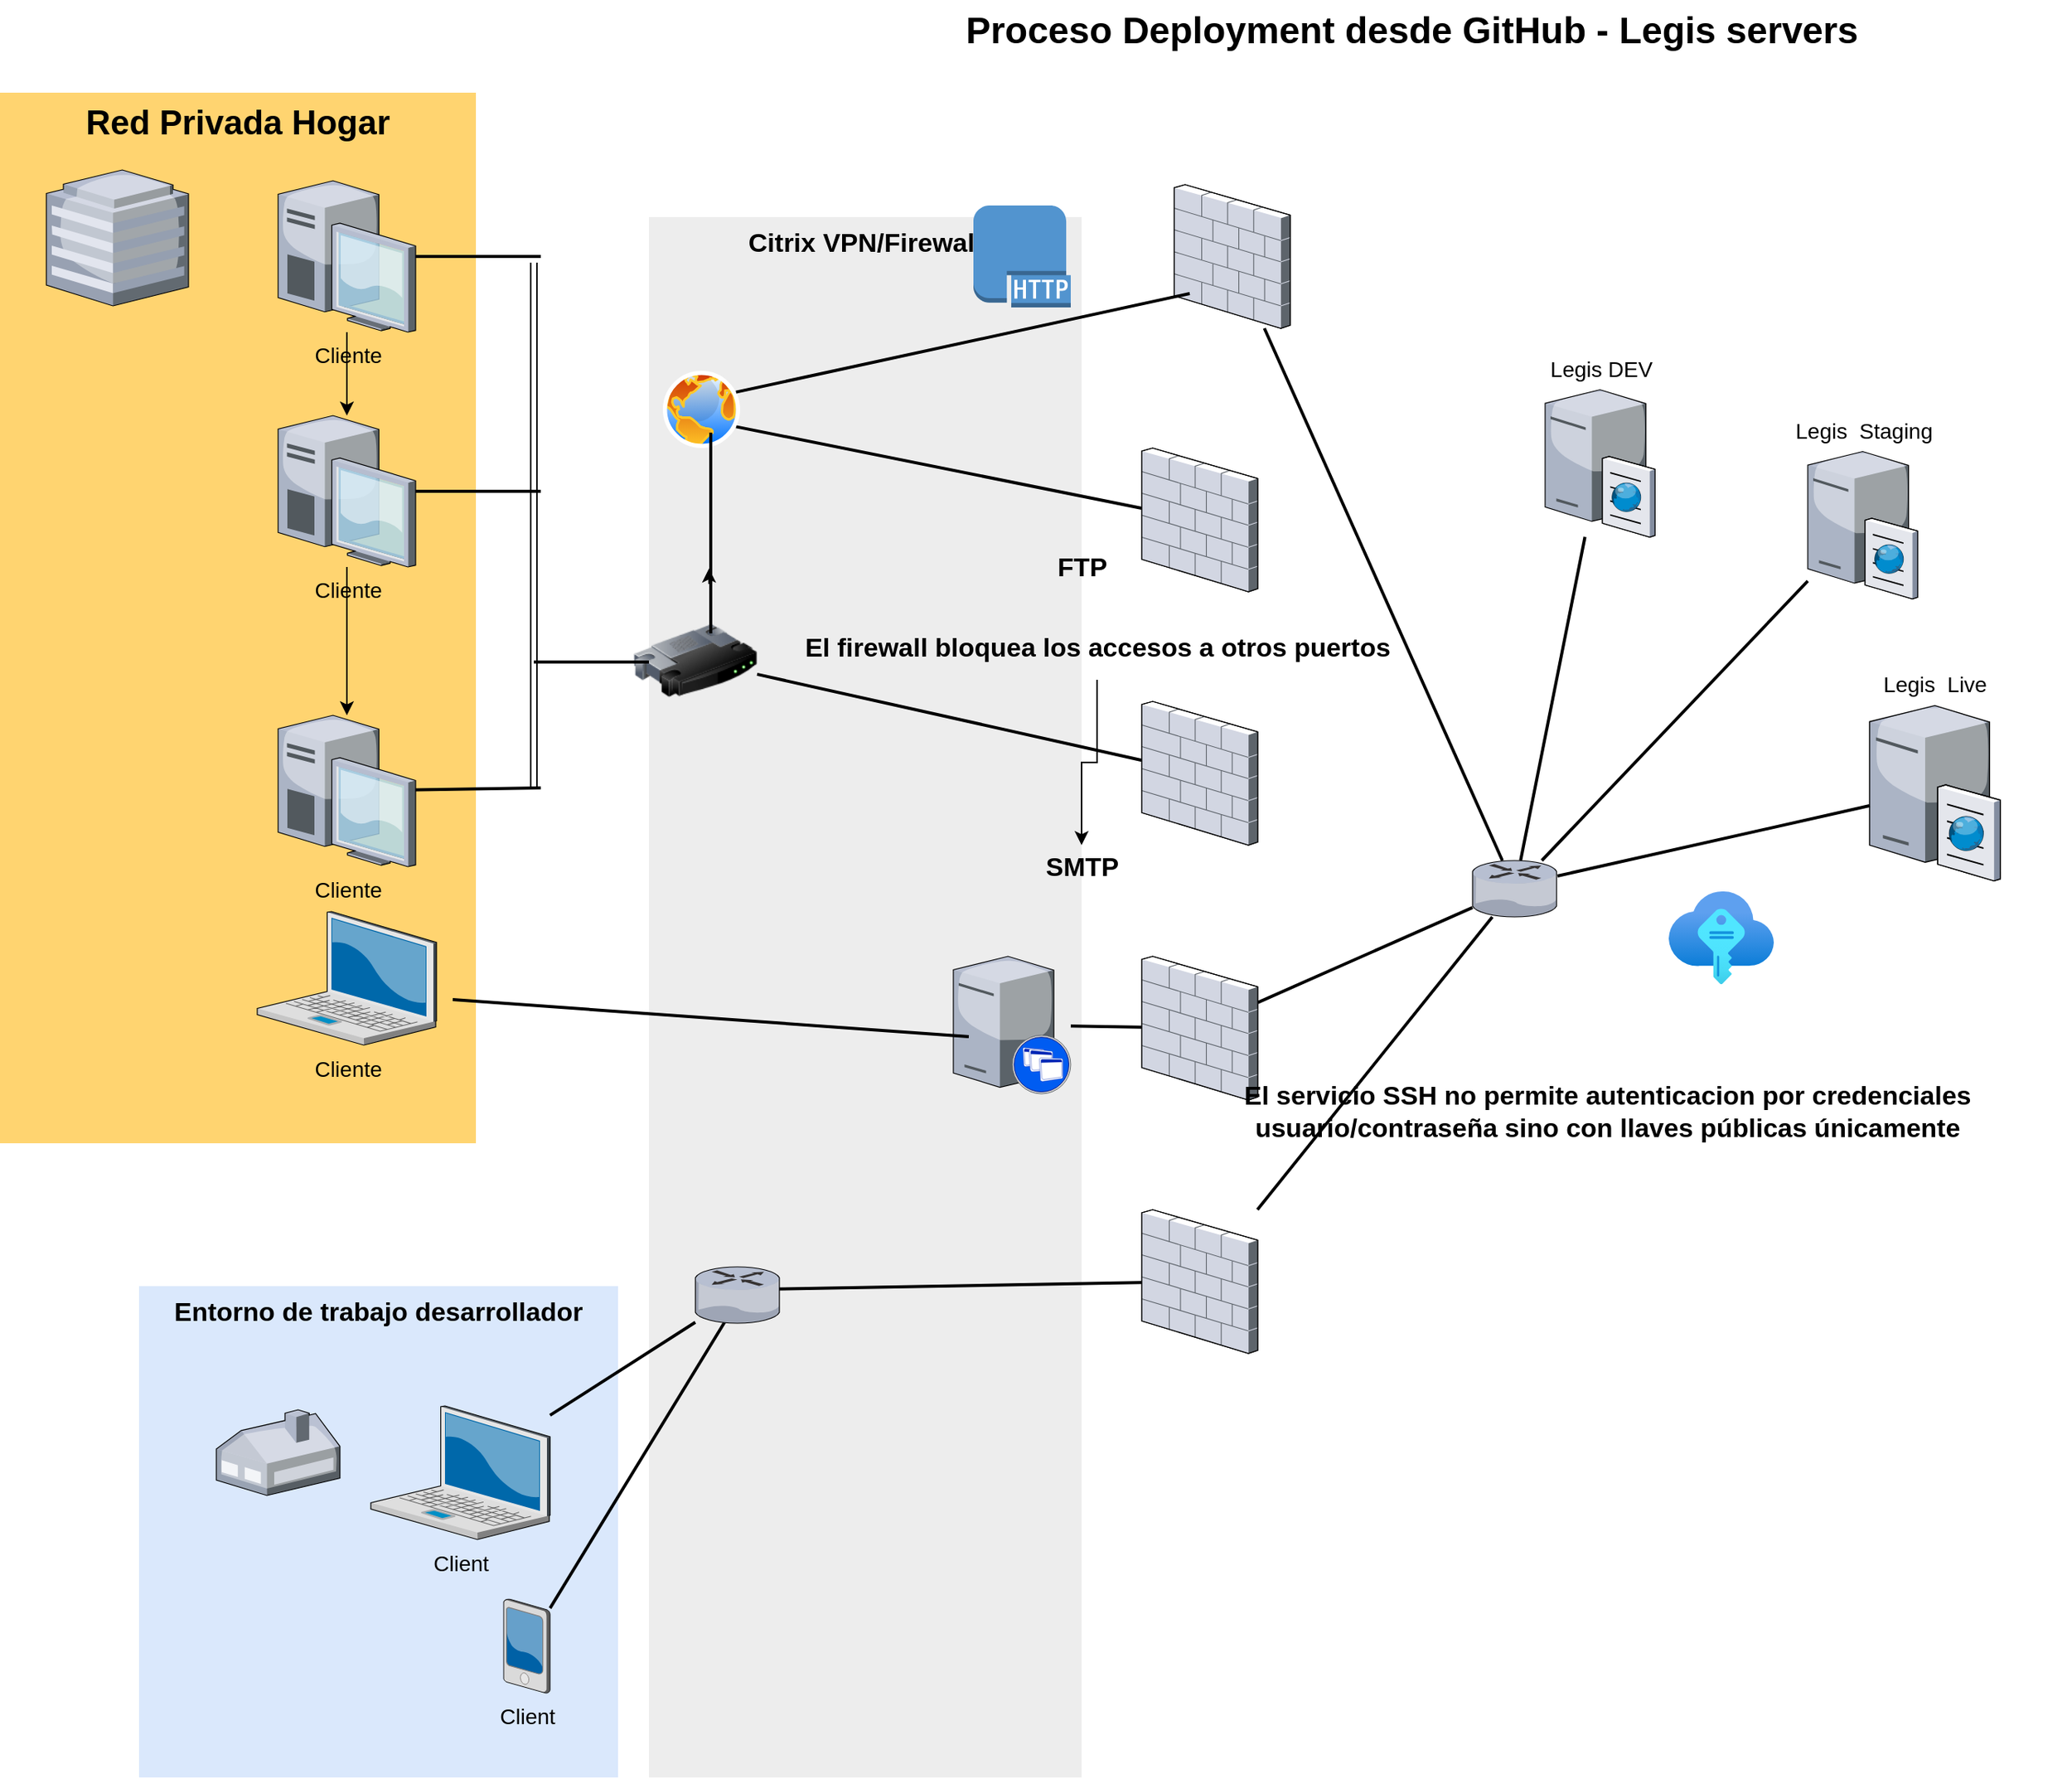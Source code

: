 <mxfile version="20.8.18" type="github">
  <diagram name="Page-1" id="e3a06f82-3646-2815-327d-82caf3d4e204">
    <mxGraphModel dx="1154" dy="707" grid="1" gridSize="10" guides="1" tooltips="1" connect="1" arrows="1" fold="1" page="1" pageScale="1.5" pageWidth="1169" pageHeight="826" background="none" math="0" shadow="0">
      <root>
        <mxCell id="0" style=";html=1;" />
        <mxCell id="1" style=";html=1;" parent="0" />
        <mxCell id="6a7d8f32e03d9370-59" value="&lt;b&gt;&lt;font style=&quot;font-size: 17px;&quot;&gt;Citrix VPN/Firewall&lt;/font&gt;&lt;/b&gt;" style="whiteSpace=wrap;html=1;fillColor=#EDEDED;fontSize=14;strokeColor=none;verticalAlign=top;" parent="1" vertex="1">
          <mxGeometry x="440" y="170.5" width="280" height="1010" as="geometry" />
        </mxCell>
        <mxCell id="6a7d8f32e03d9370-58" value="&lt;b&gt;&lt;font style=&quot;font-size: 17px;&quot;&gt;Entorno de trabajo desarrollador&lt;/font&gt;&lt;/b&gt;" style="whiteSpace=wrap;html=1;fillColor=#dae8fc;fontSize=14;strokeColor=none;verticalAlign=top;" parent="1" vertex="1">
          <mxGeometry x="110" y="862.5" width="310" height="318" as="geometry" />
        </mxCell>
        <mxCell id="6a7d8f32e03d9370-57" value="&lt;span style=&quot;font-size: 22px;&quot;&gt;&lt;b&gt;Red Privada Hogar&lt;/b&gt;&lt;/span&gt;" style="whiteSpace=wrap;html=1;fillColor=#FFD470;gradientColor=none;fontSize=14;strokeColor=none;verticalAlign=top;" parent="1" vertex="1">
          <mxGeometry x="20" y="90" width="308" height="680" as="geometry" />
        </mxCell>
        <mxCell id="6a7d8f32e03d9370-36" style="edgeStyle=none;rounded=0;html=1;startSize=10;endSize=10;jettySize=auto;orthogonalLoop=1;fontSize=14;endArrow=none;endFill=0;strokeWidth=2;" parent="1" source="6a7d8f32e03d9370-1" target="V57QL-Uh2hENHFdYB1Zh-9" edge="1">
          <mxGeometry relative="1" as="geometry" />
        </mxCell>
        <mxCell id="6a7d8f32e03d9370-1" value="Client" style="verticalLabelPosition=bottom;aspect=fixed;html=1;verticalAlign=top;strokeColor=none;shape=mxgraph.citrix.laptop_2;fillColor=#66B2FF;gradientColor=#0066CC;fontSize=14;" parent="1" vertex="1">
          <mxGeometry x="260.0" y="940" width="116" height="86.5" as="geometry" />
        </mxCell>
        <mxCell id="6a7d8f32e03d9370-2" value="Cliente" style="verticalLabelPosition=bottom;aspect=fixed;html=1;verticalAlign=top;strokeColor=none;shape=mxgraph.citrix.laptop_2;fillColor=#66B2FF;gradientColor=#0066CC;fontSize=14;" parent="1" vertex="1">
          <mxGeometry x="186.5" y="620" width="116" height="86.5" as="geometry" />
        </mxCell>
        <mxCell id="6a7d8f32e03d9370-34" style="edgeStyle=none;rounded=0;html=1;startSize=10;endSize=10;jettySize=auto;orthogonalLoop=1;fontSize=14;endArrow=none;endFill=0;strokeWidth=2;" parent="1" source="6a7d8f32e03d9370-3" edge="1">
          <mxGeometry relative="1" as="geometry">
            <mxPoint x="370" y="540" as="targetPoint" />
          </mxGeometry>
        </mxCell>
        <mxCell id="6a7d8f32e03d9370-3" value="Cliente" style="verticalLabelPosition=bottom;aspect=fixed;html=1;verticalAlign=top;strokeColor=none;shape=mxgraph.citrix.desktop;fillColor=#66B2FF;gradientColor=#0066CC;fontSize=14;" parent="1" vertex="1">
          <mxGeometry x="200.0" y="493.0" width="89" height="98" as="geometry" />
        </mxCell>
        <mxCell id="6a7d8f32e03d9370-33" style="edgeStyle=none;rounded=0;html=1;startSize=10;endSize=10;jettySize=auto;orthogonalLoop=1;fontSize=14;endArrow=none;endFill=0;strokeWidth=2;" parent="1" source="6a7d8f32e03d9370-4" edge="1">
          <mxGeometry relative="1" as="geometry">
            <mxPoint x="370" y="348" as="targetPoint" />
          </mxGeometry>
        </mxCell>
        <mxCell id="V57QL-Uh2hENHFdYB1Zh-13" value="" style="edgeStyle=orthogonalEdgeStyle;rounded=0;orthogonalLoop=1;jettySize=auto;html=1;fontSize=22;" edge="1" parent="1" source="6a7d8f32e03d9370-4" target="6a7d8f32e03d9370-3">
          <mxGeometry relative="1" as="geometry" />
        </mxCell>
        <mxCell id="6a7d8f32e03d9370-4" value="Cliente" style="verticalLabelPosition=bottom;aspect=fixed;html=1;verticalAlign=top;strokeColor=none;shape=mxgraph.citrix.desktop;fillColor=#66B2FF;gradientColor=#0066CC;fontSize=14;" parent="1" vertex="1">
          <mxGeometry x="200.0" y="299.0" width="89" height="98" as="geometry" />
        </mxCell>
        <mxCell id="6a7d8f32e03d9370-32" style="edgeStyle=none;rounded=0;html=1;startSize=10;endSize=10;jettySize=auto;orthogonalLoop=1;fontSize=14;endArrow=none;endFill=0;strokeWidth=2;" parent="1" source="6a7d8f32e03d9370-5" edge="1">
          <mxGeometry relative="1" as="geometry">
            <mxPoint x="370" y="196" as="targetPoint" />
          </mxGeometry>
        </mxCell>
        <mxCell id="V57QL-Uh2hENHFdYB1Zh-12" value="" style="edgeStyle=orthogonalEdgeStyle;rounded=0;orthogonalLoop=1;jettySize=auto;html=1;fontSize=22;" edge="1" parent="1" source="6a7d8f32e03d9370-5" target="6a7d8f32e03d9370-4">
          <mxGeometry relative="1" as="geometry" />
        </mxCell>
        <mxCell id="6a7d8f32e03d9370-5" value="Cliente" style="verticalLabelPosition=bottom;aspect=fixed;html=1;verticalAlign=top;strokeColor=none;shape=mxgraph.citrix.desktop;fillColor=#66B2FF;gradientColor=#0066CC;fontSize=14;" parent="1" vertex="1">
          <mxGeometry x="200.0" y="147.0" width="89" height="98" as="geometry" />
        </mxCell>
        <mxCell id="6a7d8f32e03d9370-37" style="edgeStyle=none;rounded=0;html=1;startSize=10;endSize=10;jettySize=auto;orthogonalLoop=1;fontSize=14;endArrow=none;endFill=0;strokeWidth=2;entryX=0.447;entryY=0.729;entryDx=0;entryDy=0;entryPerimeter=0;" parent="1" source="6a7d8f32e03d9370-6" target="V57QL-Uh2hENHFdYB1Zh-9" edge="1">
          <mxGeometry relative="1" as="geometry" />
        </mxCell>
        <mxCell id="6a7d8f32e03d9370-6" value="Client" style="verticalLabelPosition=bottom;aspect=fixed;html=1;verticalAlign=top;strokeColor=none;shape=mxgraph.citrix.pda;fillColor=#66B2FF;gradientColor=#0066CC;fontSize=14;" parent="1" vertex="1">
          <mxGeometry x="346.0" y="1065" width="30" height="61" as="geometry" />
        </mxCell>
        <mxCell id="6a7d8f32e03d9370-39" style="edgeStyle=none;rounded=0;html=1;startSize=10;endSize=10;jettySize=auto;orthogonalLoop=1;fontSize=14;endArrow=none;endFill=0;strokeWidth=2;exitX=0.888;exitY=0.395;exitDx=0;exitDy=0;exitPerimeter=0;" parent="1" source="V57QL-Uh2hENHFdYB1Zh-9" target="6a7d8f32e03d9370-21" edge="1">
          <mxGeometry relative="1" as="geometry">
            <mxPoint x="737" y="846" as="targetPoint" />
            <mxPoint x="713" y="858.126" as="sourcePoint" />
          </mxGeometry>
        </mxCell>
        <mxCell id="6a7d8f32e03d9370-40" style="edgeStyle=none;rounded=0;html=1;startSize=10;endSize=10;jettySize=auto;orthogonalLoop=1;fontSize=14;endArrow=none;endFill=0;strokeWidth=2;" parent="1" source="6a7d8f32e03d9370-9" target="6a7d8f32e03d9370-20" edge="1">
          <mxGeometry relative="1" as="geometry" />
        </mxCell>
        <mxCell id="6a7d8f32e03d9370-9" value="" style="verticalLabelPosition=bottom;aspect=fixed;html=1;verticalAlign=top;strokeColor=none;shape=mxgraph.citrix.xenapp_server;fillColor=#66B2FF;gradientColor=#0066CC;fontSize=14;" parent="1" vertex="1">
          <mxGeometry x="637.0" y="649" width="76" height="89" as="geometry" />
        </mxCell>
        <mxCell id="6a7d8f32e03d9370-41" style="edgeStyle=none;rounded=0;html=1;startSize=10;endSize=10;jettySize=auto;orthogonalLoop=1;fontSize=14;endArrow=none;endFill=0;strokeWidth=2;" parent="1" source="V57QL-Uh2hENHFdYB1Zh-15" target="6a7d8f32e03d9370-19" edge="1">
          <mxGeometry relative="1" as="geometry">
            <mxPoint x="713" y="529.126" as="sourcePoint" />
          </mxGeometry>
        </mxCell>
        <mxCell id="6a7d8f32e03d9370-42" style="edgeStyle=none;rounded=0;html=1;startSize=10;endSize=10;jettySize=auto;orthogonalLoop=1;fontSize=14;endArrow=none;endFill=0;strokeWidth=2;exitX=1;exitY=0.75;exitDx=0;exitDy=0;" parent="1" source="V57QL-Uh2hENHFdYB1Zh-14" target="6a7d8f32e03d9370-18" edge="1">
          <mxGeometry relative="1" as="geometry">
            <mxPoint x="713" y="365.126" as="sourcePoint" />
          </mxGeometry>
        </mxCell>
        <mxCell id="6a7d8f32e03d9370-51" style="edgeStyle=none;rounded=0;html=1;startSize=10;endSize=10;jettySize=auto;orthogonalLoop=1;fontSize=14;endArrow=none;endFill=0;strokeWidth=2;" parent="1" source="6a7d8f32e03d9370-13" target="6a7d8f32e03d9370-15" edge="1">
          <mxGeometry relative="1" as="geometry" />
        </mxCell>
        <mxCell id="6a7d8f32e03d9370-52" style="edgeStyle=none;rounded=0;html=1;startSize=10;endSize=10;jettySize=auto;orthogonalLoop=1;fontSize=14;endArrow=none;endFill=0;strokeWidth=2;" parent="1" source="6a7d8f32e03d9370-13" target="V57QL-Uh2hENHFdYB1Zh-1" edge="1">
          <mxGeometry relative="1" as="geometry">
            <mxPoint x="1175" y="544.709" as="targetPoint" />
          </mxGeometry>
        </mxCell>
        <mxCell id="6a7d8f32e03d9370-13" value="" style="verticalLabelPosition=bottom;aspect=fixed;html=1;verticalAlign=top;strokeColor=none;shape=mxgraph.citrix.router;fillColor=#66B2FF;gradientColor=#0066CC;fontSize=14;" parent="1" vertex="1">
          <mxGeometry x="973" y="587" width="55" height="36.5" as="geometry" />
        </mxCell>
        <mxCell id="6a7d8f32e03d9370-15" value="Legis DEV" style="verticalLabelPosition=top;aspect=fixed;html=1;verticalAlign=bottom;strokeColor=none;shape=mxgraph.citrix.cache_server;fillColor=#66B2FF;gradientColor=#0066CC;fontSize=14;labelPosition=center;align=center;" parent="1" vertex="1">
          <mxGeometry x="1020" y="280" width="71" height="97.5" as="geometry" />
        </mxCell>
        <mxCell id="6a7d8f32e03d9370-44" style="edgeStyle=none;rounded=0;html=1;startSize=10;endSize=10;jettySize=auto;orthogonalLoop=1;fontSize=14;endArrow=none;endFill=0;strokeWidth=2;" parent="1" source="6a7d8f32e03d9370-17" target="6a7d8f32e03d9370-13" edge="1">
          <mxGeometry relative="1" as="geometry" />
        </mxCell>
        <mxCell id="6a7d8f32e03d9370-17" value="" style="verticalLabelPosition=bottom;aspect=fixed;html=1;verticalAlign=top;strokeColor=none;shape=mxgraph.citrix.firewall;fillColor=#66B2FF;gradientColor=#0066CC;fontSize=14;" parent="1" vertex="1">
          <mxGeometry x="780" y="149.5" width="75" height="93" as="geometry" />
        </mxCell>
        <mxCell id="6a7d8f32e03d9370-18" value="" style="verticalLabelPosition=bottom;aspect=fixed;html=1;verticalAlign=top;strokeColor=none;shape=mxgraph.citrix.firewall;fillColor=#66B2FF;gradientColor=#0066CC;fontSize=14;" parent="1" vertex="1">
          <mxGeometry x="759" y="320" width="75" height="93" as="geometry" />
        </mxCell>
        <mxCell id="6a7d8f32e03d9370-19" value="" style="verticalLabelPosition=bottom;aspect=fixed;html=1;verticalAlign=top;strokeColor=none;shape=mxgraph.citrix.firewall;fillColor=#66B2FF;gradientColor=#0066CC;fontSize=14;" parent="1" vertex="1">
          <mxGeometry x="759" y="484" width="75" height="93" as="geometry" />
        </mxCell>
        <mxCell id="6a7d8f32e03d9370-47" style="edgeStyle=none;rounded=0;html=1;startSize=10;endSize=10;jettySize=auto;orthogonalLoop=1;fontSize=14;endArrow=none;endFill=0;strokeWidth=2;" parent="1" source="6a7d8f32e03d9370-20" target="6a7d8f32e03d9370-13" edge="1">
          <mxGeometry relative="1" as="geometry" />
        </mxCell>
        <mxCell id="6a7d8f32e03d9370-20" value="" style="verticalLabelPosition=bottom;aspect=fixed;html=1;verticalAlign=top;strokeColor=none;shape=mxgraph.citrix.firewall;fillColor=#66B2FF;gradientColor=#0066CC;fontSize=14;" parent="1" vertex="1">
          <mxGeometry x="759" y="649" width="75" height="93" as="geometry" />
        </mxCell>
        <mxCell id="6a7d8f32e03d9370-48" style="edgeStyle=none;rounded=0;html=1;startSize=10;endSize=10;jettySize=auto;orthogonalLoop=1;fontSize=14;endArrow=none;endFill=0;strokeWidth=2;" parent="1" source="6a7d8f32e03d9370-21" target="6a7d8f32e03d9370-13" edge="1">
          <mxGeometry relative="1" as="geometry" />
        </mxCell>
        <mxCell id="6a7d8f32e03d9370-21" value="" style="verticalLabelPosition=bottom;aspect=fixed;html=1;verticalAlign=top;strokeColor=none;shape=mxgraph.citrix.firewall;fillColor=#66B2FF;gradientColor=#0066CC;fontSize=14;" parent="1" vertex="1">
          <mxGeometry x="759" y="813" width="75" height="93" as="geometry" />
        </mxCell>
        <mxCell id="6a7d8f32e03d9370-23" value="" style="verticalLabelPosition=bottom;aspect=fixed;html=1;verticalAlign=top;strokeColor=none;shape=mxgraph.citrix.home_office;fillColor=#66B2FF;gradientColor=#0066CC;fontSize=14;" parent="1" vertex="1">
          <mxGeometry x="160" y="942.5" width="80" height="55.5" as="geometry" />
        </mxCell>
        <mxCell id="6a7d8f32e03d9370-24" value="" style="verticalLabelPosition=bottom;aspect=fixed;html=1;verticalAlign=top;strokeColor=none;shape=mxgraph.citrix.hq_enterprise;fillColor=#66B2FF;gradientColor=#0066CC;fontSize=14;" parent="1" vertex="1">
          <mxGeometry x="50" y="140" width="92" height="88" as="geometry" />
        </mxCell>
        <mxCell id="6a7d8f32e03d9370-62" value="&lt;span style=&quot;white-space: pre;&quot;&gt;	&lt;/span&gt;Proceso Deployment desde GitHub - Legis servers" style="text;strokeColor=none;fillColor=none;html=1;fontSize=24;fontStyle=1;verticalAlign=middle;align=center;" parent="1" vertex="1">
          <mxGeometry x="499" y="30" width="861" height="40" as="geometry" />
        </mxCell>
        <mxCell id="V57QL-Uh2hENHFdYB1Zh-1" value="Legis&amp;nbsp; Staging" style="verticalLabelPosition=top;aspect=fixed;html=1;verticalAlign=bottom;strokeColor=none;shape=mxgraph.citrix.cache_server;fillColor=#66B2FF;gradientColor=#0066CC;fontSize=14;labelPosition=center;align=center;" vertex="1" parent="1">
          <mxGeometry x="1190" y="320" width="71" height="97.5" as="geometry" />
        </mxCell>
        <mxCell id="V57QL-Uh2hENHFdYB1Zh-9" value="" style="verticalLabelPosition=bottom;aspect=fixed;html=1;verticalAlign=top;strokeColor=none;shape=mxgraph.citrix.router;fillColor=#66B2FF;gradientColor=#0066CC;fontSize=14;" vertex="1" parent="1">
          <mxGeometry x="470" y="850" width="55" height="36.5" as="geometry" />
        </mxCell>
        <mxCell id="V57QL-Uh2hENHFdYB1Zh-10" value="Legis&amp;nbsp; Live" style="verticalLabelPosition=top;aspect=fixed;html=1;verticalAlign=bottom;strokeColor=none;shape=mxgraph.citrix.cache_server;fillColor=#66B2FF;gradientColor=#0066CC;fontSize=14;labelPosition=center;align=center;" vertex="1" parent="1">
          <mxGeometry x="1230" y="484" width="84.48" height="116" as="geometry" />
        </mxCell>
        <mxCell id="V57QL-Uh2hENHFdYB1Zh-11" style="edgeStyle=none;rounded=0;html=1;startSize=10;endSize=10;jettySize=auto;orthogonalLoop=1;fontSize=14;endArrow=none;endFill=0;strokeWidth=2;" edge="1" parent="1" target="V57QL-Uh2hENHFdYB1Zh-10">
          <mxGeometry relative="1" as="geometry">
            <mxPoint x="1028" y="597" as="sourcePoint" />
            <mxPoint x="1200" y="416" as="targetPoint" />
          </mxGeometry>
        </mxCell>
        <mxCell id="V57QL-Uh2hENHFdYB1Zh-14" value="" style="aspect=fixed;perimeter=ellipsePerimeter;html=1;align=center;shadow=0;dashed=0;spacingTop=3;image;image=img/lib/active_directory/internet_globe.svg;fontSize=22;" vertex="1" parent="1">
          <mxGeometry x="449" y="270" width="50" height="50" as="geometry" />
        </mxCell>
        <mxCell id="V57QL-Uh2hENHFdYB1Zh-15" value="" style="image;html=1;image=img/lib/clip_art/networking/Router_128x128.png;fontSize=22;" vertex="1" parent="1">
          <mxGeometry x="430" y="417.5" width="80" height="80" as="geometry" />
        </mxCell>
        <mxCell id="V57QL-Uh2hENHFdYB1Zh-16" value="" style="shape=link;html=1;rounded=0;fontSize=22;" edge="1" parent="1">
          <mxGeometry width="100" relative="1" as="geometry">
            <mxPoint x="365.5" y="540" as="sourcePoint" />
            <mxPoint x="365.5" y="200" as="targetPoint" />
          </mxGeometry>
        </mxCell>
        <mxCell id="V57QL-Uh2hENHFdYB1Zh-17" value="" style="line;strokeWidth=2;html=1;fontSize=22;" vertex="1" parent="1">
          <mxGeometry x="365.5" y="293.5" width="74.5" height="330" as="geometry" />
        </mxCell>
        <mxCell id="V57QL-Uh2hENHFdYB1Zh-19" value="" style="line;strokeWidth=2;direction=south;html=1;fontSize=22;" vertex="1" parent="1">
          <mxGeometry x="470" y="310" width="20" height="130" as="geometry" />
        </mxCell>
        <mxCell id="V57QL-Uh2hENHFdYB1Zh-20" style="edgeStyle=orthogonalEdgeStyle;rounded=0;orthogonalLoop=1;jettySize=auto;html=1;exitX=0.75;exitY=0.5;exitDx=0;exitDy=0;exitPerimeter=0;entryX=0.677;entryY=0.557;entryDx=0;entryDy=0;entryPerimeter=0;fontSize=22;" edge="1" parent="1" source="V57QL-Uh2hENHFdYB1Zh-19" target="V57QL-Uh2hENHFdYB1Zh-19">
          <mxGeometry relative="1" as="geometry" />
        </mxCell>
        <mxCell id="V57QL-Uh2hENHFdYB1Zh-21" value="" style="outlineConnect=0;dashed=0;verticalLabelPosition=bottom;verticalAlign=top;align=center;html=1;shape=mxgraph.aws3.http_protocol;fillColor=#5294CF;gradientColor=none;fontSize=17;" vertex="1" parent="1">
          <mxGeometry x="650" y="163" width="63" height="66" as="geometry" />
        </mxCell>
        <mxCell id="V57QL-Uh2hENHFdYB1Zh-26" style="edgeStyle=none;rounded=0;html=1;startSize=10;endSize=10;jettySize=auto;orthogonalLoop=1;fontSize=14;endArrow=none;endFill=0;strokeWidth=2;" edge="1" parent="1">
          <mxGeometry relative="1" as="geometry">
            <mxPoint x="313" y="677" as="sourcePoint" />
            <mxPoint x="647" y="701" as="targetPoint" />
          </mxGeometry>
        </mxCell>
        <mxCell id="V57QL-Uh2hENHFdYB1Zh-28" style="edgeStyle=none;rounded=0;html=1;startSize=10;endSize=10;jettySize=auto;orthogonalLoop=1;fontSize=14;endArrow=none;endFill=0;strokeWidth=2;exitX=1;exitY=0.25;exitDx=0;exitDy=0;" edge="1" parent="1" source="V57QL-Uh2hENHFdYB1Zh-14">
          <mxGeometry relative="1" as="geometry">
            <mxPoint x="502" y="287" as="sourcePoint" />
            <mxPoint x="790" y="220" as="targetPoint" />
          </mxGeometry>
        </mxCell>
        <mxCell id="V57QL-Uh2hENHFdYB1Zh-32" value="" style="aspect=fixed;html=1;points=[];align=center;image;fontSize=12;image=img/lib/azure2/other/SSH_Keys.svg;" vertex="1" parent="1">
          <mxGeometry x="1100" y="607" width="68" height="60" as="geometry" />
        </mxCell>
        <mxCell id="V57QL-Uh2hENHFdYB1Zh-33" value="" style="shape=image;html=1;verticalAlign=top;verticalLabelPosition=bottom;labelBackgroundColor=#ffffff;imageAspect=0;aspect=fixed;image=https://cdn3.iconfinder.com/data/icons/lynx/16x16/places/gnome-fs-ssh.png;fontSize=17;" vertex="1" parent="1">
          <mxGeometry x="650" y="800" width="50" height="50" as="geometry" />
        </mxCell>
        <mxCell id="V57QL-Uh2hENHFdYB1Zh-34" value="FTP" style="text;strokeColor=none;fillColor=none;html=1;fontSize=17;fontStyle=1;verticalAlign=middle;align=center;" vertex="1" parent="1">
          <mxGeometry x="670" y="377.5" width="100" height="40" as="geometry" />
        </mxCell>
        <mxCell id="V57QL-Uh2hENHFdYB1Zh-35" value="SMTP" style="text;strokeColor=none;fillColor=none;html=1;fontSize=17;fontStyle=1;verticalAlign=middle;align=center;" vertex="1" parent="1">
          <mxGeometry x="670" y="577" width="100" height="30" as="geometry" />
        </mxCell>
        <mxCell id="V57QL-Uh2hENHFdYB1Zh-39" value="" style="edgeStyle=orthogonalEdgeStyle;rounded=0;orthogonalLoop=1;jettySize=auto;html=1;fontSize=17;" edge="1" parent="1" source="V57QL-Uh2hENHFdYB1Zh-38" target="V57QL-Uh2hENHFdYB1Zh-35">
          <mxGeometry relative="1" as="geometry" />
        </mxCell>
        <mxCell id="V57QL-Uh2hENHFdYB1Zh-38" value="El firewall bloquea los accesos a otros puertos" style="text;strokeColor=none;fillColor=none;html=1;fontSize=17;fontStyle=1;verticalAlign=middle;align=center;" vertex="1" parent="1">
          <mxGeometry x="680" y="430" width="100" height="40" as="geometry" />
        </mxCell>
        <mxCell id="V57QL-Uh2hENHFdYB1Zh-41" value="El servicio SSH no permite autenticacion por credenciales&lt;br&gt;usuario/contraseña sino con llaves públicas únicamente" style="text;strokeColor=none;fillColor=none;html=1;fontSize=17;fontStyle=1;verticalAlign=middle;align=center;" vertex="1" parent="1">
          <mxGeometry x="1010" y="730" width="100" height="40" as="geometry" />
        </mxCell>
      </root>
    </mxGraphModel>
  </diagram>
</mxfile>
